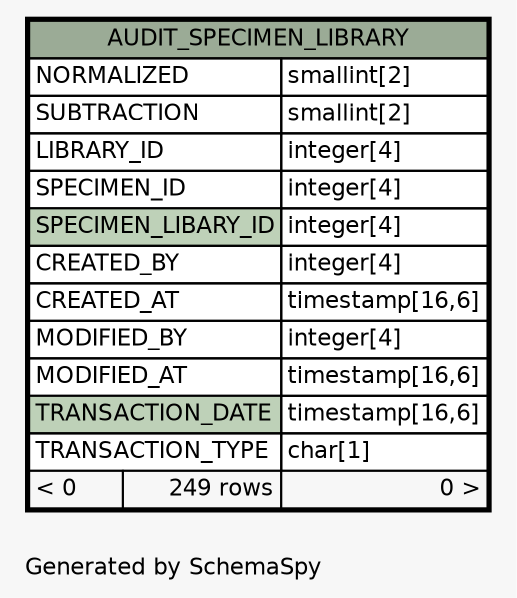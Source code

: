 // dot 2.38.0 on Windows 10 10.0
// SchemaSpy rev Unknown
digraph "oneDegreeRelationshipsDiagram" {
  graph [
    rankdir="RL"
    bgcolor="#f7f7f7"
    label="\nGenerated by SchemaSpy"
    labeljust="l"
    nodesep="0.18"
    ranksep="0.46"
    fontname="Helvetica"
    fontsize="11"
  ];
  node [
    fontname="Helvetica"
    fontsize="11"
    shape="plaintext"
  ];
  edge [
    arrowsize="0.8"
  ];
  "AUDIT_SPECIMEN_LIBRARY" [
    label=<
    <TABLE BORDER="2" CELLBORDER="1" CELLSPACING="0" BGCOLOR="#ffffff">
      <TR><TD COLSPAN="3" BGCOLOR="#9bab96" ALIGN="CENTER">AUDIT_SPECIMEN_LIBRARY</TD></TR>
      <TR><TD PORT="NORMALIZED" COLSPAN="2" ALIGN="LEFT">NORMALIZED</TD><TD PORT="NORMALIZED.type" ALIGN="LEFT">smallint[2]</TD></TR>
      <TR><TD PORT="SUBTRACTION" COLSPAN="2" ALIGN="LEFT">SUBTRACTION</TD><TD PORT="SUBTRACTION.type" ALIGN="LEFT">smallint[2]</TD></TR>
      <TR><TD PORT="LIBRARY_ID" COLSPAN="2" ALIGN="LEFT">LIBRARY_ID</TD><TD PORT="LIBRARY_ID.type" ALIGN="LEFT">integer[4]</TD></TR>
      <TR><TD PORT="SPECIMEN_ID" COLSPAN="2" ALIGN="LEFT">SPECIMEN_ID</TD><TD PORT="SPECIMEN_ID.type" ALIGN="LEFT">integer[4]</TD></TR>
      <TR><TD PORT="SPECIMEN_LIBARY_ID" COLSPAN="2" BGCOLOR="#bed1b8" ALIGN="LEFT">SPECIMEN_LIBARY_ID</TD><TD PORT="SPECIMEN_LIBARY_ID.type" ALIGN="LEFT">integer[4]</TD></TR>
      <TR><TD PORT="CREATED_BY" COLSPAN="2" ALIGN="LEFT">CREATED_BY</TD><TD PORT="CREATED_BY.type" ALIGN="LEFT">integer[4]</TD></TR>
      <TR><TD PORT="CREATED_AT" COLSPAN="2" ALIGN="LEFT">CREATED_AT</TD><TD PORT="CREATED_AT.type" ALIGN="LEFT">timestamp[16,6]</TD></TR>
      <TR><TD PORT="MODIFIED_BY" COLSPAN="2" ALIGN="LEFT">MODIFIED_BY</TD><TD PORT="MODIFIED_BY.type" ALIGN="LEFT">integer[4]</TD></TR>
      <TR><TD PORT="MODIFIED_AT" COLSPAN="2" ALIGN="LEFT">MODIFIED_AT</TD><TD PORT="MODIFIED_AT.type" ALIGN="LEFT">timestamp[16,6]</TD></TR>
      <TR><TD PORT="TRANSACTION_DATE" COLSPAN="2" BGCOLOR="#bed1b8" ALIGN="LEFT">TRANSACTION_DATE</TD><TD PORT="TRANSACTION_DATE.type" ALIGN="LEFT">timestamp[16,6]</TD></TR>
      <TR><TD PORT="TRANSACTION_TYPE" COLSPAN="2" ALIGN="LEFT">TRANSACTION_TYPE</TD><TD PORT="TRANSACTION_TYPE.type" ALIGN="LEFT">char[1]</TD></TR>
      <TR><TD ALIGN="LEFT" BGCOLOR="#f7f7f7">&lt; 0</TD><TD ALIGN="RIGHT" BGCOLOR="#f7f7f7">249 rows</TD><TD ALIGN="RIGHT" BGCOLOR="#f7f7f7">0 &gt;</TD></TR>
    </TABLE>>
    URL="AUDIT_SPECIMEN_LIBRARY.html"
    tooltip="AUDIT_SPECIMEN_LIBRARY"
  ];
}
